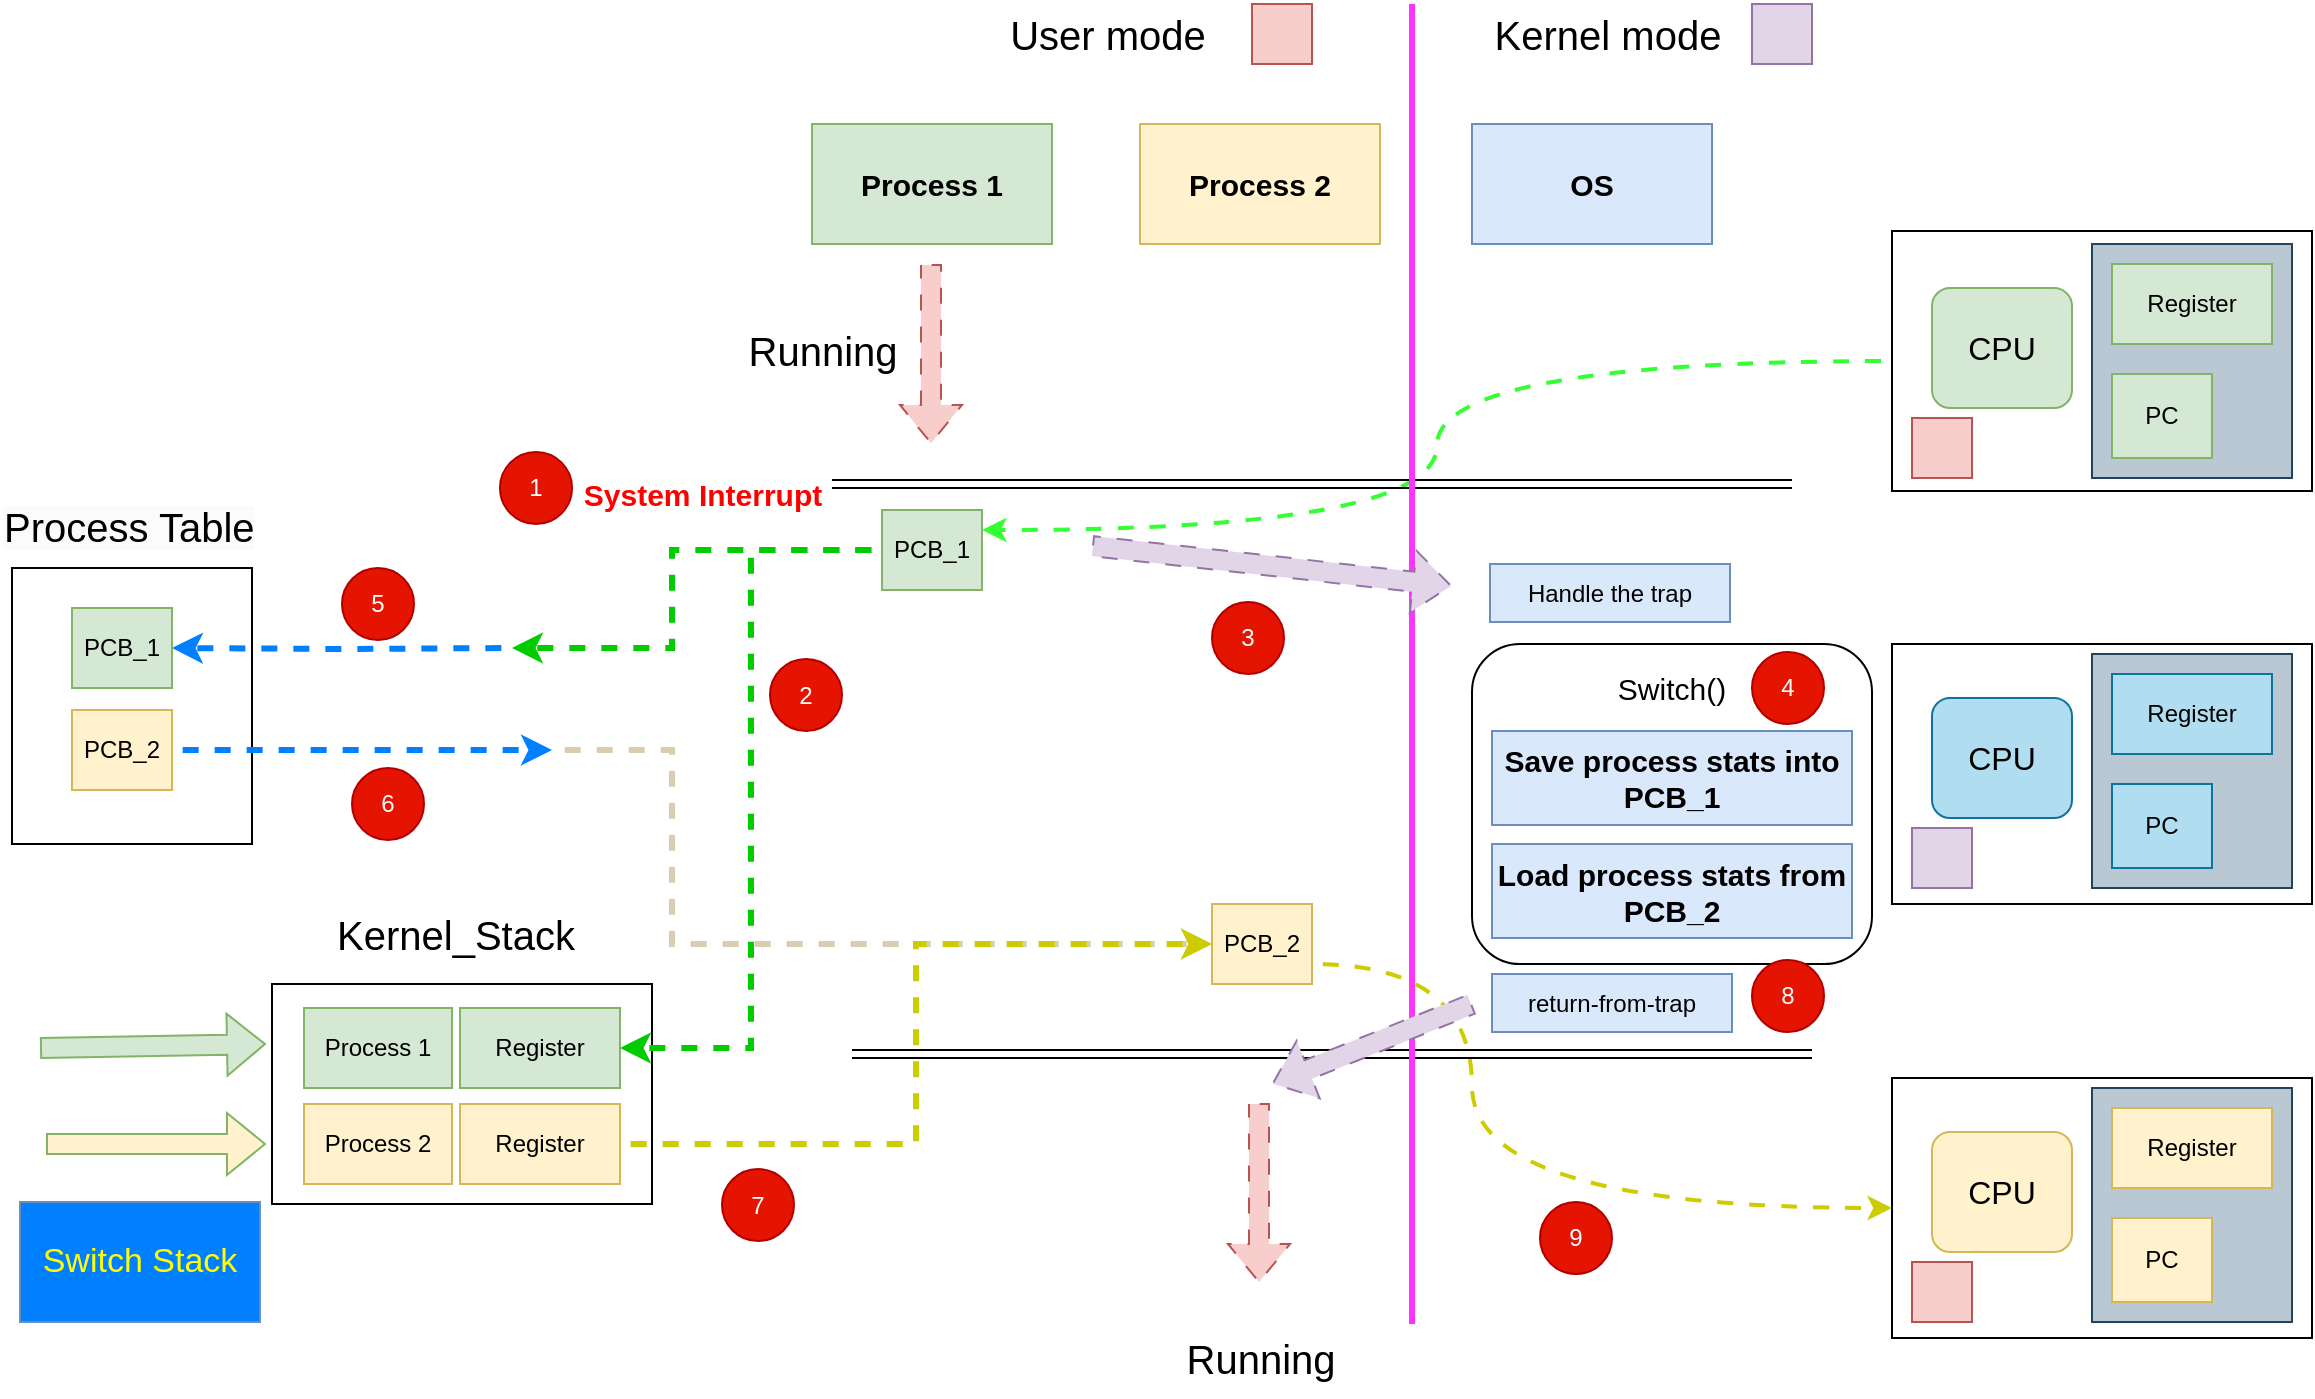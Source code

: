<mxfile version="24.7.5">
  <diagram name="第 1 页" id="CCM9EwrkLbbfMSeU_tbU">
    <mxGraphModel dx="2174" dy="1007" grid="1" gridSize="10" guides="1" tooltips="1" connect="1" arrows="1" fold="1" page="1" pageScale="1" pageWidth="827" pageHeight="1169" math="0" shadow="0">
      <root>
        <mxCell id="0" />
        <mxCell id="1" parent="0" />
        <mxCell id="Oj_q2JmhCiOrsYWocLNv-73" value="" style="rounded=0;whiteSpace=wrap;html=1;" parent="1" vertex="1">
          <mxGeometry x="-150" y="560" width="190" height="110" as="geometry" />
        </mxCell>
        <mxCell id="Oj_q2JmhCiOrsYWocLNv-70" value="" style="rounded=1;whiteSpace=wrap;html=1;" parent="1" vertex="1">
          <mxGeometry x="450" y="390" width="200" height="160" as="geometry" />
        </mxCell>
        <mxCell id="Oj_q2JmhCiOrsYWocLNv-53" value="" style="rounded=0;whiteSpace=wrap;html=1;" parent="1" vertex="1">
          <mxGeometry x="-280" y="352" width="120" height="138" as="geometry" />
        </mxCell>
        <mxCell id="Oj_q2JmhCiOrsYWocLNv-44" value="&lt;b style=&quot;font-size: 15px;&quot;&gt;Load process stats from PCB_2&lt;/b&gt;" style="rounded=0;whiteSpace=wrap;html=1;fillColor=#dae8fc;strokeColor=#6c8ebf;" parent="1" vertex="1">
          <mxGeometry x="460" y="490" width="180" height="47" as="geometry" />
        </mxCell>
        <mxCell id="Oj_q2JmhCiOrsYWocLNv-43" value="&lt;b style=&quot;font-size: 15px;&quot;&gt;Save process stats into PCB_1&lt;/b&gt;" style="rounded=0;whiteSpace=wrap;html=1;fillColor=#dae8fc;strokeColor=#6c8ebf;" parent="1" vertex="1">
          <mxGeometry x="460" y="433.5" width="180" height="47" as="geometry" />
        </mxCell>
        <mxCell id="Oj_q2JmhCiOrsYWocLNv-36" value="" style="rounded=0;whiteSpace=wrap;html=1;" parent="1" vertex="1">
          <mxGeometry x="660" y="607" width="210" height="130" as="geometry" />
        </mxCell>
        <mxCell id="Oj_q2JmhCiOrsYWocLNv-35" value="" style="rounded=0;whiteSpace=wrap;html=1;" parent="1" vertex="1">
          <mxGeometry x="660" y="390" width="210" height="130" as="geometry" />
        </mxCell>
        <mxCell id="Oj_q2JmhCiOrsYWocLNv-37" style="edgeStyle=orthogonalEdgeStyle;rounded=0;orthogonalLoop=1;jettySize=auto;html=1;exitX=0;exitY=0.5;exitDx=0;exitDy=0;entryX=1;entryY=0.25;entryDx=0;entryDy=0;elbow=vertical;curved=1;strokeWidth=2;strokeColor=#33FF33;flowAnimation=1;" parent="1" source="Oj_q2JmhCiOrsYWocLNv-34" target="Oj_q2JmhCiOrsYWocLNv-18" edge="1">
          <mxGeometry relative="1" as="geometry" />
        </mxCell>
        <mxCell id="Oj_q2JmhCiOrsYWocLNv-34" value="" style="rounded=0;whiteSpace=wrap;html=1;" parent="1" vertex="1">
          <mxGeometry x="660" y="183.5" width="210" height="130" as="geometry" />
        </mxCell>
        <mxCell id="Oj_q2JmhCiOrsYWocLNv-12" value="" style="rounded=0;whiteSpace=wrap;html=1;fillColor=#bac8d3;strokeColor=#23445d;" parent="1" vertex="1">
          <mxGeometry x="760" y="190" width="100" height="117" as="geometry" />
        </mxCell>
        <mxCell id="Oj_q2JmhCiOrsYWocLNv-1" value="&lt;font style=&quot;font-size: 15px;&quot;&gt;&lt;b&gt;Process 1&lt;/b&gt;&lt;/font&gt;" style="rounded=0;whiteSpace=wrap;html=1;fillColor=#d5e8d4;strokeColor=#82b366;" parent="1" vertex="1">
          <mxGeometry x="120" y="130" width="120" height="60" as="geometry" />
        </mxCell>
        <mxCell id="Oj_q2JmhCiOrsYWocLNv-2" value="&lt;font style=&quot;font-size: 15px;&quot;&gt;&lt;b&gt;Process 2&lt;/b&gt;&lt;/font&gt;" style="rounded=0;whiteSpace=wrap;html=1;fillColor=#fff2cc;strokeColor=#d6b656;" parent="1" vertex="1">
          <mxGeometry x="284" y="130" width="120" height="60" as="geometry" />
        </mxCell>
        <mxCell id="Oj_q2JmhCiOrsYWocLNv-3" value="&lt;font style=&quot;font-size: 15px;&quot;&gt;&lt;b&gt;OS&lt;/b&gt;&lt;/font&gt;" style="rounded=0;whiteSpace=wrap;html=1;fillColor=#dae8fc;strokeColor=#6c8ebf;" parent="1" vertex="1">
          <mxGeometry x="450" y="130" width="120" height="60" as="geometry" />
        </mxCell>
        <mxCell id="Oj_q2JmhCiOrsYWocLNv-5" value="" style="shape=flexArrow;endArrow=classic;html=1;rounded=0;fillColor=#f8cecc;strokeColor=#b85450;flowAnimation=1;" parent="1" edge="1">
          <mxGeometry width="50" height="50" relative="1" as="geometry">
            <mxPoint x="179.5" y="200" as="sourcePoint" />
            <mxPoint x="179.5" y="290" as="targetPoint" />
          </mxGeometry>
        </mxCell>
        <mxCell id="Oj_q2JmhCiOrsYWocLNv-6" value="&lt;font style=&quot;font-size: 20px;&quot;&gt;Running&lt;/font&gt;" style="text;html=1;align=center;verticalAlign=middle;resizable=0;points=[];autosize=1;strokeColor=none;fillColor=none;" parent="1" vertex="1">
          <mxGeometry x="75" y="223" width="100" height="40" as="geometry" />
        </mxCell>
        <mxCell id="Oj_q2JmhCiOrsYWocLNv-7" value="" style="shape=link;html=1;rounded=0;" parent="1" edge="1">
          <mxGeometry width="100" relative="1" as="geometry">
            <mxPoint x="130" y="310" as="sourcePoint" />
            <mxPoint x="610" y="310" as="targetPoint" />
          </mxGeometry>
        </mxCell>
        <mxCell id="Oj_q2JmhCiOrsYWocLNv-8" value="&lt;font color=&quot;#ff0000&quot; style=&quot;font-size: 15px;&quot;&gt;&lt;b&gt;System Interrupt&lt;/b&gt;&lt;/font&gt;" style="text;html=1;align=center;verticalAlign=middle;resizable=0;points=[];autosize=1;strokeColor=none;fillColor=none;" parent="1" vertex="1">
          <mxGeometry x="-5" y="300" width="140" height="30" as="geometry" />
        </mxCell>
        <mxCell id="Oj_q2JmhCiOrsYWocLNv-9" value="&lt;font style=&quot;font-size: 16px;&quot;&gt;CPU&lt;/font&gt;" style="rounded=1;whiteSpace=wrap;html=1;fillColor=#d5e8d4;strokeColor=#82b366;" parent="1" vertex="1">
          <mxGeometry x="680" y="212" width="70" height="60" as="geometry" />
        </mxCell>
        <mxCell id="Oj_q2JmhCiOrsYWocLNv-10" value="Register" style="rounded=0;whiteSpace=wrap;html=1;fillColor=#d5e8d4;strokeColor=#82b366;" parent="1" vertex="1">
          <mxGeometry x="770" y="200" width="80" height="40" as="geometry" />
        </mxCell>
        <mxCell id="Oj_q2JmhCiOrsYWocLNv-11" value="PC" style="rounded=0;whiteSpace=wrap;html=1;fillColor=#d5e8d4;strokeColor=#82b366;" parent="1" vertex="1">
          <mxGeometry x="770" y="255" width="50" height="42" as="geometry" />
        </mxCell>
        <mxCell id="Oj_q2JmhCiOrsYWocLNv-14" value="" style="rounded=0;whiteSpace=wrap;html=1;fillColor=#bac8d3;strokeColor=#23445d;" parent="1" vertex="1">
          <mxGeometry x="760" y="395" width="100" height="117" as="geometry" />
        </mxCell>
        <mxCell id="Oj_q2JmhCiOrsYWocLNv-15" value="&lt;font style=&quot;font-size: 16px;&quot;&gt;CPU&lt;/font&gt;" style="rounded=1;whiteSpace=wrap;html=1;fillColor=#b1ddf0;strokeColor=#10739e;" parent="1" vertex="1">
          <mxGeometry x="680" y="417" width="70" height="60" as="geometry" />
        </mxCell>
        <mxCell id="Oj_q2JmhCiOrsYWocLNv-16" value="Register" style="rounded=0;whiteSpace=wrap;html=1;fillColor=#b1ddf0;strokeColor=#10739e;" parent="1" vertex="1">
          <mxGeometry x="770" y="405" width="80" height="40" as="geometry" />
        </mxCell>
        <mxCell id="Oj_q2JmhCiOrsYWocLNv-17" value="PC" style="rounded=0;whiteSpace=wrap;html=1;fillColor=#b1ddf0;strokeColor=#10739e;" parent="1" vertex="1">
          <mxGeometry x="770" y="460" width="50" height="42" as="geometry" />
        </mxCell>
        <mxCell id="Oj_q2JmhCiOrsYWocLNv-22" style="edgeStyle=orthogonalEdgeStyle;rounded=0;orthogonalLoop=1;jettySize=auto;html=1;exitX=0;exitY=0.5;exitDx=0;exitDy=0;strokeColor=#00CC00;strokeWidth=3;flowAnimation=1;" parent="1" source="Oj_q2JmhCiOrsYWocLNv-18" edge="1">
          <mxGeometry relative="1" as="geometry">
            <mxPoint x="-30" y="392" as="targetPoint" />
            <Array as="points">
              <mxPoint x="50" y="343" />
              <mxPoint x="50" y="392" />
            </Array>
          </mxGeometry>
        </mxCell>
        <mxCell id="Oj_q2JmhCiOrsYWocLNv-80" style="edgeStyle=orthogonalEdgeStyle;rounded=0;orthogonalLoop=1;jettySize=auto;html=1;exitX=0;exitY=0.5;exitDx=0;exitDy=0;entryX=1;entryY=0.5;entryDx=0;entryDy=0;strokeWidth=3;strokeColor=#00CC00;flowAnimation=1;" parent="1" source="Oj_q2JmhCiOrsYWocLNv-18" target="Oj_q2JmhCiOrsYWocLNv-77" edge="1">
          <mxGeometry relative="1" as="geometry" />
        </mxCell>
        <mxCell id="Oj_q2JmhCiOrsYWocLNv-18" value="PCB_1" style="rounded=0;whiteSpace=wrap;html=1;fillColor=#d5e8d4;strokeColor=#82b366;" parent="1" vertex="1">
          <mxGeometry x="155" y="323" width="50" height="40" as="geometry" />
        </mxCell>
        <mxCell id="Oj_q2JmhCiOrsYWocLNv-56" style="edgeStyle=orthogonalEdgeStyle;rounded=0;orthogonalLoop=1;jettySize=auto;html=1;strokeColor=#007FFF;strokeWidth=3;flowAnimation=1;" parent="1" target="Oj_q2JmhCiOrsYWocLNv-55" edge="1">
          <mxGeometry relative="1" as="geometry">
            <mxPoint x="-30" y="392" as="sourcePoint" />
          </mxGeometry>
        </mxCell>
        <mxCell id="Oj_q2JmhCiOrsYWocLNv-26" style="edgeStyle=orthogonalEdgeStyle;rounded=0;orthogonalLoop=1;jettySize=auto;html=1;exitX=1;exitY=0.5;exitDx=0;exitDy=0;entryX=0;entryY=0.5;entryDx=0;entryDy=0;strokeColor=#D9CDAD;strokeWidth=3;flowAnimation=1;" parent="1" target="Oj_q2JmhCiOrsYWocLNv-25" edge="1">
          <mxGeometry relative="1" as="geometry">
            <mxPoint x="-9" y="443" as="sourcePoint" />
            <Array as="points">
              <mxPoint x="50" y="443" />
              <mxPoint x="50" y="540" />
            </Array>
          </mxGeometry>
        </mxCell>
        <mxCell id="Oj_q2JmhCiOrsYWocLNv-38" style="edgeStyle=orthogonalEdgeStyle;rounded=0;orthogonalLoop=1;jettySize=auto;html=1;exitX=1;exitY=0.75;exitDx=0;exitDy=0;entryX=0;entryY=0.5;entryDx=0;entryDy=0;curved=1;strokeWidth=2;strokeColor=#CCCC00;flowAnimation=1;" parent="1" source="Oj_q2JmhCiOrsYWocLNv-25" target="Oj_q2JmhCiOrsYWocLNv-36" edge="1">
          <mxGeometry relative="1" as="geometry">
            <Array as="points">
              <mxPoint x="450" y="550" />
              <mxPoint x="450" y="672" />
            </Array>
          </mxGeometry>
        </mxCell>
        <mxCell id="Oj_q2JmhCiOrsYWocLNv-25" value="PCB_2" style="rounded=0;whiteSpace=wrap;html=1;fillColor=#fff2cc;strokeColor=#d6b656;" parent="1" vertex="1">
          <mxGeometry x="320" y="520" width="50" height="40" as="geometry" />
        </mxCell>
        <mxCell id="Oj_q2JmhCiOrsYWocLNv-28" value="" style="shape=link;html=1;rounded=0;" parent="1" edge="1">
          <mxGeometry width="100" relative="1" as="geometry">
            <mxPoint x="140" y="595" as="sourcePoint" />
            <mxPoint x="620" y="595" as="targetPoint" />
          </mxGeometry>
        </mxCell>
        <mxCell id="Oj_q2JmhCiOrsYWocLNv-29" value="" style="shape=flexArrow;endArrow=classic;html=1;rounded=0;fillColor=#f8cecc;strokeColor=#b85450;flowAnimation=1;" parent="1" edge="1">
          <mxGeometry width="50" height="50" relative="1" as="geometry">
            <mxPoint x="343.5" y="619.5" as="sourcePoint" />
            <mxPoint x="343.5" y="709.5" as="targetPoint" />
          </mxGeometry>
        </mxCell>
        <mxCell id="Oj_q2JmhCiOrsYWocLNv-30" value="" style="rounded=0;whiteSpace=wrap;html=1;fillColor=#bac8d3;strokeColor=#23445d;" parent="1" vertex="1">
          <mxGeometry x="760" y="612" width="100" height="117" as="geometry" />
        </mxCell>
        <mxCell id="Oj_q2JmhCiOrsYWocLNv-31" value="&lt;font style=&quot;font-size: 16px;&quot;&gt;CPU&lt;/font&gt;" style="rounded=1;whiteSpace=wrap;html=1;fillColor=#fff2cc;strokeColor=#d6b656;" parent="1" vertex="1">
          <mxGeometry x="680" y="634" width="70" height="60" as="geometry" />
        </mxCell>
        <mxCell id="Oj_q2JmhCiOrsYWocLNv-32" value="Register" style="rounded=0;whiteSpace=wrap;html=1;fillColor=#fff2cc;strokeColor=#d6b656;" parent="1" vertex="1">
          <mxGeometry x="770" y="622" width="80" height="40" as="geometry" />
        </mxCell>
        <mxCell id="Oj_q2JmhCiOrsYWocLNv-33" value="PC" style="rounded=0;whiteSpace=wrap;html=1;fillColor=#fff2cc;strokeColor=#d6b656;" parent="1" vertex="1">
          <mxGeometry x="770" y="677" width="50" height="42" as="geometry" />
        </mxCell>
        <mxCell id="Oj_q2JmhCiOrsYWocLNv-41" value="&lt;font style=&quot;font-size: 20px;&quot;&gt;Running&lt;/font&gt;" style="text;html=1;align=center;verticalAlign=middle;resizable=0;points=[];autosize=1;strokeColor=none;fillColor=none;" parent="1" vertex="1">
          <mxGeometry x="294" y="726.5" width="100" height="40" as="geometry" />
        </mxCell>
        <mxCell id="Oj_q2JmhCiOrsYWocLNv-42" value="&lt;font style=&quot;font-size: 20px;&quot;&gt;Kernel_Stack&lt;/font&gt;" style="text;html=1;align=center;verticalAlign=middle;whiteSpace=wrap;rounded=0;" parent="1" vertex="1">
          <mxGeometry x="-116" y="520" width="116" height="30" as="geometry" />
        </mxCell>
        <mxCell id="Oj_q2JmhCiOrsYWocLNv-47" value="" style="endArrow=none;html=1;rounded=0;strokeWidth=3;strokeColor=#FF33FF;" parent="1" edge="1">
          <mxGeometry width="50" height="50" relative="1" as="geometry">
            <mxPoint x="420" y="730" as="sourcePoint" />
            <mxPoint x="420" y="70" as="targetPoint" />
          </mxGeometry>
        </mxCell>
        <mxCell id="Oj_q2JmhCiOrsYWocLNv-48" value="&lt;font style=&quot;font-size: 20px;&quot;&gt;User mode&lt;/font&gt;" style="text;html=1;align=center;verticalAlign=middle;whiteSpace=wrap;rounded=0;" parent="1" vertex="1">
          <mxGeometry x="205" y="70" width="126" height="30" as="geometry" />
        </mxCell>
        <mxCell id="Oj_q2JmhCiOrsYWocLNv-49" value="&lt;font style=&quot;font-size: 20px;&quot;&gt;Kernel mode&lt;/font&gt;" style="text;html=1;align=center;verticalAlign=middle;whiteSpace=wrap;rounded=0;" parent="1" vertex="1">
          <mxGeometry x="455" y="70" width="126" height="30" as="geometry" />
        </mxCell>
        <mxCell id="Oj_q2JmhCiOrsYWocLNv-50" value="Handle the trap" style="rounded=0;whiteSpace=wrap;html=1;fillColor=#dae8fc;strokeColor=#6c8ebf;" parent="1" vertex="1">
          <mxGeometry x="459" y="350" width="120" height="29" as="geometry" />
        </mxCell>
        <mxCell id="Oj_q2JmhCiOrsYWocLNv-51" value="" style="shape=flexArrow;endArrow=classic;html=1;rounded=0;fillColor=#e1d5e7;strokeColor=#9673a6;flowAnimation=1;" parent="1" edge="1">
          <mxGeometry width="50" height="50" relative="1" as="geometry">
            <mxPoint x="260" y="341" as="sourcePoint" />
            <mxPoint x="440" y="361" as="targetPoint" />
          </mxGeometry>
        </mxCell>
        <mxCell id="Oj_q2JmhCiOrsYWocLNv-52" value="" style="shape=flexArrow;endArrow=classic;html=1;rounded=0;fillColor=#e1d5e7;strokeColor=#9673a6;flowAnimation=1;" parent="1" edge="1">
          <mxGeometry width="50" height="50" relative="1" as="geometry">
            <mxPoint x="450" y="570" as="sourcePoint" />
            <mxPoint x="350" y="610" as="targetPoint" />
          </mxGeometry>
        </mxCell>
        <mxCell id="Oj_q2JmhCiOrsYWocLNv-54" value="&lt;span style=&quot;color: rgb(0, 0, 0); font-family: Helvetica; font-size: 20px; font-style: normal; font-variant-ligatures: normal; font-variant-caps: normal; font-weight: 400; letter-spacing: normal; orphans: 2; text-align: center; text-indent: 0px; text-transform: none; widows: 2; word-spacing: 0px; -webkit-text-stroke-width: 0px; white-space: normal; background-color: rgb(251, 251, 251); text-decoration-thickness: initial; text-decoration-style: initial; text-decoration-color: initial; display: inline !important; float: none;&quot;&gt;Process Table&lt;/span&gt;" style="text;whiteSpace=wrap;html=1;" parent="1" vertex="1">
          <mxGeometry x="-286" y="313" width="130" height="33" as="geometry" />
        </mxCell>
        <mxCell id="Oj_q2JmhCiOrsYWocLNv-55" value="PCB_1" style="rounded=0;whiteSpace=wrap;html=1;fillColor=#d5e8d4;strokeColor=#82b366;" parent="1" vertex="1">
          <mxGeometry x="-250" y="372" width="50" height="40" as="geometry" />
        </mxCell>
        <mxCell id="Oj_q2JmhCiOrsYWocLNv-58" style="edgeStyle=orthogonalEdgeStyle;rounded=0;orthogonalLoop=1;jettySize=auto;html=1;exitX=1;exitY=0.5;exitDx=0;exitDy=0;strokeColor=#007FFF;strokeWidth=3;flowAnimation=1;" parent="1" source="Oj_q2JmhCiOrsYWocLNv-57" edge="1">
          <mxGeometry relative="1" as="geometry">
            <mxPoint x="-10" y="443" as="targetPoint" />
          </mxGeometry>
        </mxCell>
        <mxCell id="Oj_q2JmhCiOrsYWocLNv-57" value="PCB_2" style="rounded=0;whiteSpace=wrap;html=1;fillColor=#fff2cc;strokeColor=#d6b656;" parent="1" vertex="1">
          <mxGeometry x="-250" y="423" width="50" height="40" as="geometry" />
        </mxCell>
        <mxCell id="Oj_q2JmhCiOrsYWocLNv-59" value="" style="shape=flexArrow;endArrow=classic;html=1;rounded=0;fillColor=#d5e8d4;strokeColor=#82b366;" parent="1" edge="1">
          <mxGeometry width="50" height="50" relative="1" as="geometry">
            <mxPoint x="-266" y="592" as="sourcePoint" />
            <mxPoint x="-153" y="590" as="targetPoint" />
          </mxGeometry>
        </mxCell>
        <mxCell id="Oj_q2JmhCiOrsYWocLNv-60" value="" style="shape=flexArrow;endArrow=classic;html=1;rounded=0;fillColor=#fff2cc;strokeColor=#82b366;" parent="1" edge="1">
          <mxGeometry width="50" height="50" relative="1" as="geometry">
            <mxPoint x="-263" y="640" as="sourcePoint" />
            <mxPoint x="-153" y="640" as="targetPoint" />
          </mxGeometry>
        </mxCell>
        <mxCell id="Oj_q2JmhCiOrsYWocLNv-61" value="&lt;font color=&quot;#ffff00&quot; style=&quot;font-size: 17px;&quot;&gt;Switch Stack&lt;/font&gt;" style="rounded=0;whiteSpace=wrap;html=1;fillColor=#007fff;strokeColor=#6c8ebf;" parent="1" vertex="1">
          <mxGeometry x="-276" y="669" width="120" height="60" as="geometry" />
        </mxCell>
        <mxCell id="Oj_q2JmhCiOrsYWocLNv-62" value=" return-from-trap" style="rounded=0;whiteSpace=wrap;html=1;fillColor=#dae8fc;strokeColor=#6c8ebf;" parent="1" vertex="1">
          <mxGeometry x="460" y="555" width="120" height="29" as="geometry" />
        </mxCell>
        <mxCell id="Oj_q2JmhCiOrsYWocLNv-63" value="" style="rounded=0;whiteSpace=wrap;html=1;fillColor=#f8cecc;strokeColor=#b85450;" parent="1" vertex="1">
          <mxGeometry x="340" y="70" width="30" height="30" as="geometry" />
        </mxCell>
        <mxCell id="Oj_q2JmhCiOrsYWocLNv-64" value="" style="rounded=0;whiteSpace=wrap;html=1;fillColor=#f8cecc;strokeColor=#b85450;" parent="1" vertex="1">
          <mxGeometry x="670" y="277" width="30" height="30" as="geometry" />
        </mxCell>
        <mxCell id="Oj_q2JmhCiOrsYWocLNv-65" value="" style="rounded=0;whiteSpace=wrap;html=1;fillColor=#f8cecc;strokeColor=#b85450;" parent="1" vertex="1">
          <mxGeometry x="670" y="699" width="30" height="30" as="geometry" />
        </mxCell>
        <mxCell id="Oj_q2JmhCiOrsYWocLNv-66" value="" style="rounded=0;whiteSpace=wrap;html=1;fillColor=#e1d5e7;strokeColor=#9673a6;" parent="1" vertex="1">
          <mxGeometry x="590" y="70" width="30" height="30" as="geometry" />
        </mxCell>
        <mxCell id="Oj_q2JmhCiOrsYWocLNv-68" value="" style="rounded=0;whiteSpace=wrap;html=1;fillColor=#e1d5e7;strokeColor=#9673a6;" parent="1" vertex="1">
          <mxGeometry x="670" y="482" width="30" height="30" as="geometry" />
        </mxCell>
        <mxCell id="Oj_q2JmhCiOrsYWocLNv-71" value="&lt;font style=&quot;font-size: 15px;&quot;&gt;Switch()&lt;/font&gt;" style="text;html=1;align=center;verticalAlign=middle;whiteSpace=wrap;rounded=0;" parent="1" vertex="1">
          <mxGeometry x="520" y="397" width="60" height="30" as="geometry" />
        </mxCell>
        <mxCell id="Oj_q2JmhCiOrsYWocLNv-75" value="Process 1" style="rounded=0;whiteSpace=wrap;html=1;fillColor=#d5e8d4;strokeColor=#82b366;" parent="1" vertex="1">
          <mxGeometry x="-134" y="572" width="74" height="40" as="geometry" />
        </mxCell>
        <mxCell id="Oj_q2JmhCiOrsYWocLNv-76" value="Process 2" style="rounded=0;whiteSpace=wrap;html=1;fillColor=#fff2cc;strokeColor=#d6b656;" parent="1" vertex="1">
          <mxGeometry x="-134" y="620" width="74" height="40" as="geometry" />
        </mxCell>
        <mxCell id="Oj_q2JmhCiOrsYWocLNv-77" value="Register" style="rounded=0;whiteSpace=wrap;html=1;fillColor=#d5e8d4;strokeColor=#82b366;" parent="1" vertex="1">
          <mxGeometry x="-56" y="572" width="80" height="40" as="geometry" />
        </mxCell>
        <mxCell id="Oj_q2JmhCiOrsYWocLNv-79" style="edgeStyle=orthogonalEdgeStyle;rounded=0;orthogonalLoop=1;jettySize=auto;html=1;exitX=1;exitY=0.5;exitDx=0;exitDy=0;entryX=0;entryY=0.5;entryDx=0;entryDy=0;strokeWidth=3;strokeColor=#CCCC00;flowAnimation=1;" parent="1" source="Oj_q2JmhCiOrsYWocLNv-78" target="Oj_q2JmhCiOrsYWocLNv-25" edge="1">
          <mxGeometry relative="1" as="geometry" />
        </mxCell>
        <mxCell id="Oj_q2JmhCiOrsYWocLNv-78" value="Register" style="rounded=0;whiteSpace=wrap;html=1;fillColor=#fff2cc;strokeColor=#d6b656;" parent="1" vertex="1">
          <mxGeometry x="-56" y="620" width="80" height="40" as="geometry" />
        </mxCell>
        <mxCell id="j-63-ht9azuOve6ZklXF-1" value="1" style="ellipse;whiteSpace=wrap;html=1;aspect=fixed;fillColor=#e51400;strokeColor=#B20000;fontColor=#ffffff;" parent="1" vertex="1">
          <mxGeometry x="-36" y="294" width="36" height="36" as="geometry" />
        </mxCell>
        <mxCell id="j-63-ht9azuOve6ZklXF-2" value="2" style="ellipse;whiteSpace=wrap;html=1;aspect=fixed;fillColor=#e51400;strokeColor=#B20000;fontColor=#ffffff;" parent="1" vertex="1">
          <mxGeometry x="99" y="397.5" width="36" height="36" as="geometry" />
        </mxCell>
        <mxCell id="j-63-ht9azuOve6ZklXF-3" value="3" style="ellipse;whiteSpace=wrap;html=1;aspect=fixed;fillColor=#e51400;strokeColor=#B20000;fontColor=#ffffff;" parent="1" vertex="1">
          <mxGeometry x="320" y="369" width="36" height="36" as="geometry" />
        </mxCell>
        <mxCell id="j-63-ht9azuOve6ZklXF-4" value="4" style="ellipse;whiteSpace=wrap;html=1;aspect=fixed;fillColor=#e51400;strokeColor=#B20000;fontColor=#ffffff;" parent="1" vertex="1">
          <mxGeometry x="590" y="394" width="36" height="36" as="geometry" />
        </mxCell>
        <mxCell id="j-63-ht9azuOve6ZklXF-5" value="5" style="ellipse;whiteSpace=wrap;html=1;aspect=fixed;fillColor=#e51400;strokeColor=#B20000;fontColor=#ffffff;" parent="1" vertex="1">
          <mxGeometry x="-115" y="352" width="36" height="36" as="geometry" />
        </mxCell>
        <mxCell id="j-63-ht9azuOve6ZklXF-6" value="6" style="ellipse;whiteSpace=wrap;html=1;aspect=fixed;fillColor=#e51400;strokeColor=#B20000;fontColor=#ffffff;" parent="1" vertex="1">
          <mxGeometry x="-110" y="452" width="36" height="36" as="geometry" />
        </mxCell>
        <mxCell id="j-63-ht9azuOve6ZklXF-8" value="7" style="ellipse;whiteSpace=wrap;html=1;aspect=fixed;fillColor=#e51400;strokeColor=#B20000;fontColor=#ffffff;" parent="1" vertex="1">
          <mxGeometry x="75" y="652.5" width="36" height="36" as="geometry" />
        </mxCell>
        <mxCell id="j-63-ht9azuOve6ZklXF-9" value="8" style="ellipse;whiteSpace=wrap;html=1;aspect=fixed;fillColor=#e51400;strokeColor=#B20000;fontColor=#ffffff;" parent="1" vertex="1">
          <mxGeometry x="590" y="548" width="36" height="36" as="geometry" />
        </mxCell>
        <mxCell id="j-63-ht9azuOve6ZklXF-10" value="9" style="ellipse;whiteSpace=wrap;html=1;aspect=fixed;fillColor=#e51400;strokeColor=#B20000;fontColor=#ffffff;" parent="1" vertex="1">
          <mxGeometry x="484" y="669" width="36" height="36" as="geometry" />
        </mxCell>
      </root>
    </mxGraphModel>
  </diagram>
</mxfile>
